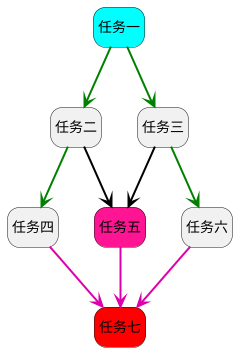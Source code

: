 @startuml
hide empty description
state "任务一" #cyan
state "任务二"
state "任务三"
state "任务四"
state "任务五"#deeppink
state "任务六"
state "任务七" #red


任务一 -[#green,bold]-> 任务二
任务一 -[#green,bold]-> 任务三

任务二 -[#green,bold]> 任务四
任务二 -[#black,bold]-> 任务五


任务三 -[#black,bold]-> 任务五
任务三 -[#green,bold]-> 任务六

任务四 -[#DD00AA,bold]-> 任务七
任务五 -[#DD00AA,bold]-> 任务七
任务六 -[#DD00AA,bold]-> 任务七




@enduml